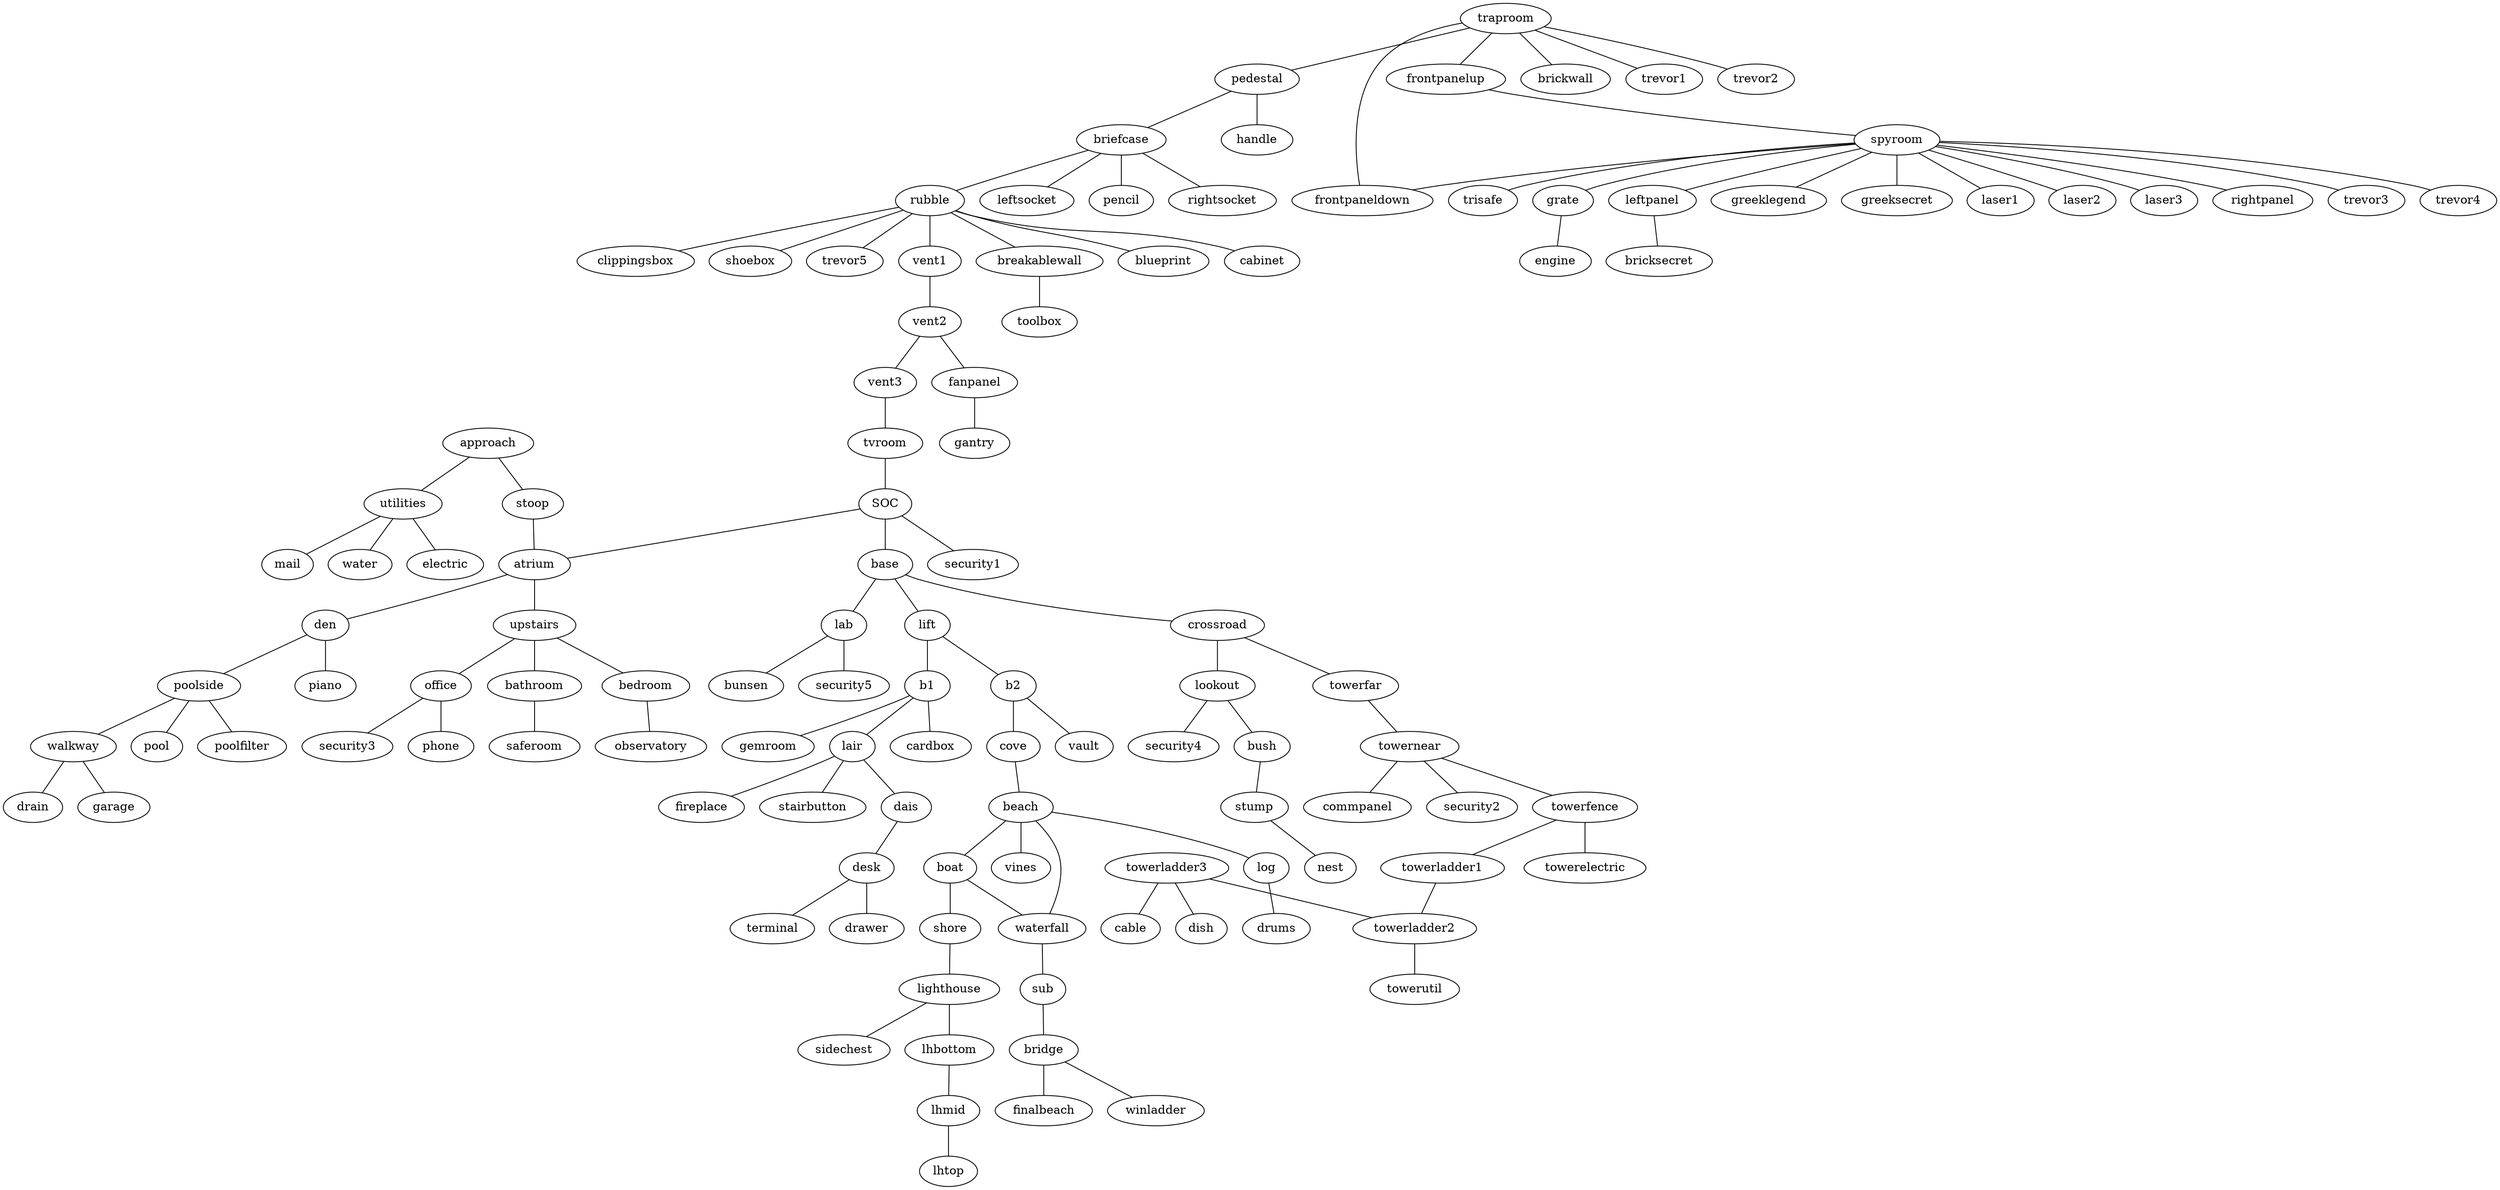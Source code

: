 strict digraph AgentA {
        edge[dir=both,arrowhead=none,arrowtail=none];

        SOC->atrium;
        SOC->base;
        SOC->security1;
        approach->stoop;
        approach->utilities;
        atrium->den;
        atrium->upstairs;
        b1->cardbox;
        b1->gemroom;
        b1->lair;
        b2->cove;
        b2->vault;
        base->crossroad;
        base->lab;
        base->lift;
        bathroom->saferoom;
        beach->boat;
        beach->log;
        beach->vines;
        beach->waterfall;
        bedroom->observatory;
        boat->shore;
        boat->waterfall;
        breakablewall->toolbox;
        bridge->finalbeach;
        bridge->winladder;
        briefcase->leftsocket;
        briefcase->pencil;
        briefcase->rightsocket;
        briefcase->rubble[dir=forward];
        bush->stump;
        cove->beach;
        crossroad->lookout;
        crossroad->towerfar;
        dais->desk;
        den->piano;
        den->poolside;
        desk->drawer;
        desk->terminal;
        fanpanel->gantry;
        frontpaneldown->traproom[dir=forward,arrowhead=arrow];
        frontpanelup->spyroom[dir=forward,arrowhead=arrow];
        grate->engine;
        lab->bunsen;
        lab->security5;
        lair->dais;
        lair->fireplace;
        lair->stairbutton;
        leftpanel->bricksecret;
        lhbottom->lhmid;
        lhmid->lhtop;
        lift->b1;
        lift->b2;
        lighthouse->lhbottom;
        lighthouse->sidechest;
        log->drums;
        lookout->bush;
        lookout->security4;
        office->phone;
        office->security3;
        pedestal->briefcase;
        pedestal->handle;
        poolside->pool;
        poolside->poolfilter;
        poolside->walkway;
        rubble->blueprint;
        rubble->breakablewall;
        rubble->cabinet;
        rubble->clippingsbox;
        rubble->shoebox;
        rubble->trevor5;
        rubble->vent1;
        shore->lighthouse;
        spyroom->frontpaneldown;
        spyroom->grate;
        spyroom->greeklegend;
        spyroom->greeksecret;
        spyroom->laser1;
        spyroom->laser2;
        spyroom->laser3;
        spyroom->leftpanel;
        spyroom->rightpanel;
        spyroom->trevor3;
        spyroom->trevor4;
        spyroom->trisafe;
        stoop->atrium;
        stump->nest;
        sub->bridge;
        towerfar->towernear;
        towerfence->towerelectric;
        towerfence->towerladder1;
        towerladder1->towerladder2;
        towerladder2->towerutil;
        towerladder3->cable;
        towerladder3->dish;
        towerladder3->towerladder2;
        towernear->commpanel;
        towernear->security2;
        towernear->towerfence;
        traproom->brickwall;
        traproom->frontpanelup;
        traproom->pedestal;
        traproom->trevor1;
        traproom->trevor2;
        tvroom->SOC;
        upstairs->bathroom;
        upstairs->bedroom;
        upstairs->office;
        utilities->electric;
        utilities->mail;
        utilities->water;
        vent1->vent2;
        vent2->fanpanel;
        vent2->vent3;
        vent3->tvroom;
        walkway->drain;
        walkway->garage;
        waterfall->sub;
}
